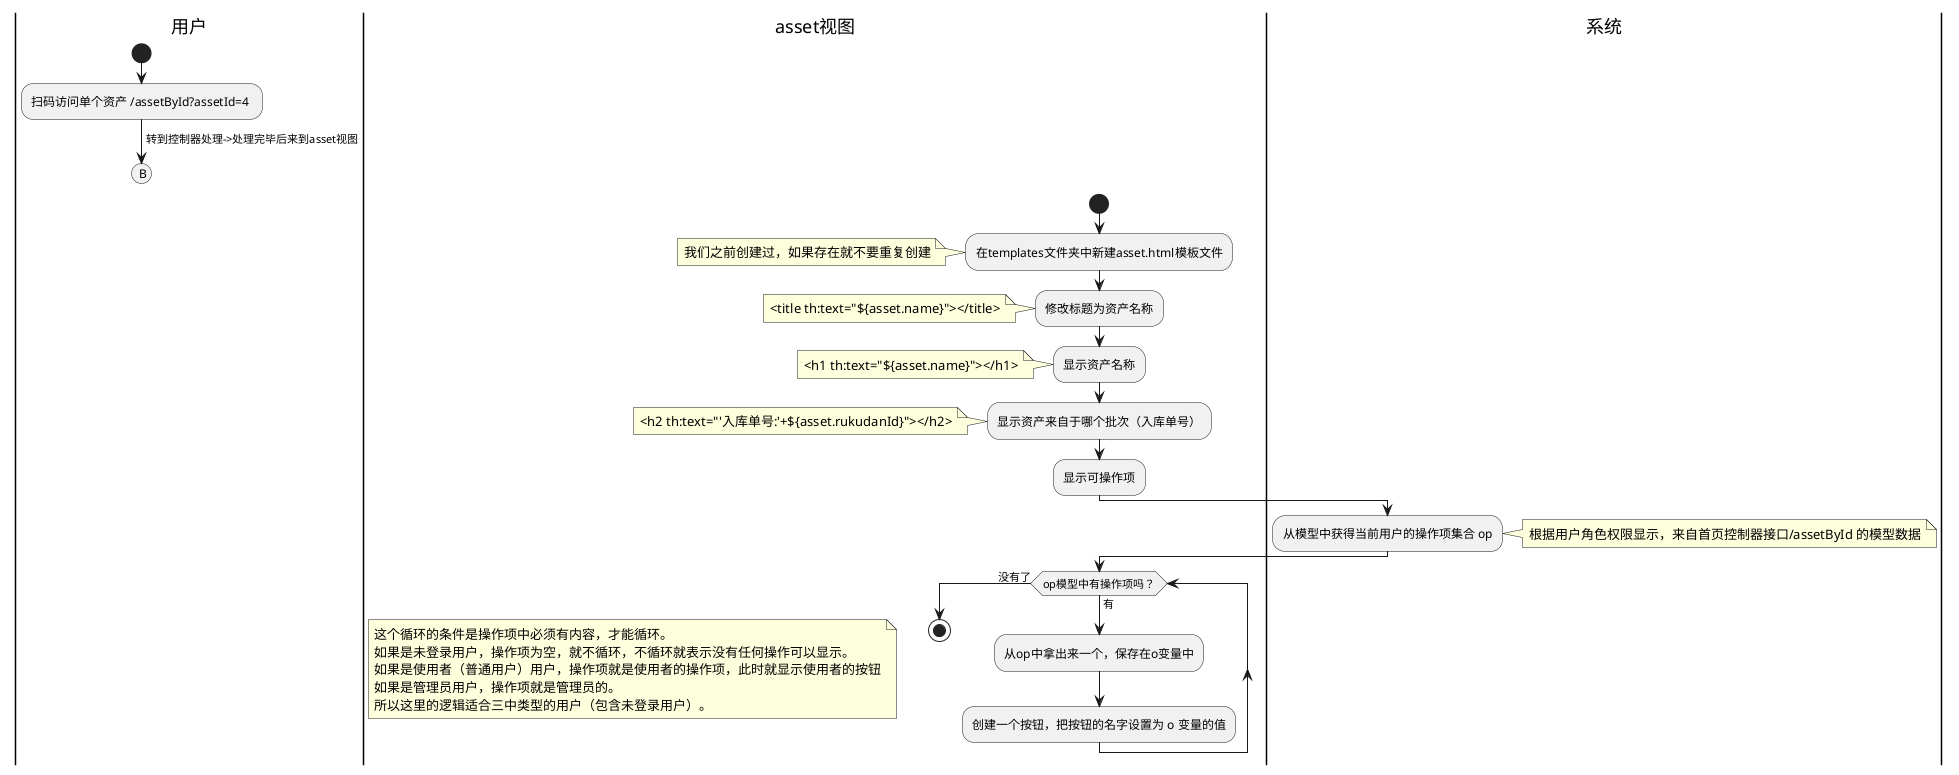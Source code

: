 @startuml
|用户|
start
:扫码访问单个资产 /assetById?assetId=4 ;
->转到控制器处理->处理完毕后来到asset视图;
(B)
detach
|asset视图|
start
:在templates文件夹中新建asset.html模板文件;
note left: 我们之前创建过，如果存在就不要重复创建

:修改标题为资产名称;
note left: <title th:text="${asset.name}"></title>

:显示资产名称;
note left: <h1 th:text="${asset.name}"></h1>

:显示资产来自于哪个批次（入库单号）;
note left: <h2 th:text="'入库单号:'+${asset.rukudanId}"></h2>

:显示可操作项;
|系统|
:从模型中获得当前用户的操作项集合 op;
note right: 根据用户角色权限显示，来自首页控制器接口/assetById 的模型数据

|asset视图|
while (op模型中有操作项吗？)
note left
 这个循环的条件是操作项中必须有内容，才能循环。
 如果是未登录用户，操作项为空，就不循环，不循环就表示没有任何操作可以显示。
 如果是使用者（普通用户）用户，操作项就是使用者的操作项，此时就显示使用者的按钮
 如果是管理员用户，操作项就是管理员的。
 所以这里的逻辑适合三中类型的用户（包含未登录用户）。
end note
->有;
:从op中拿出来一个，保存在o变量中;
:创建一个按钮，把按钮的名字设置为 o 变量的值;
endwhile (没有了)



stop
@enduml